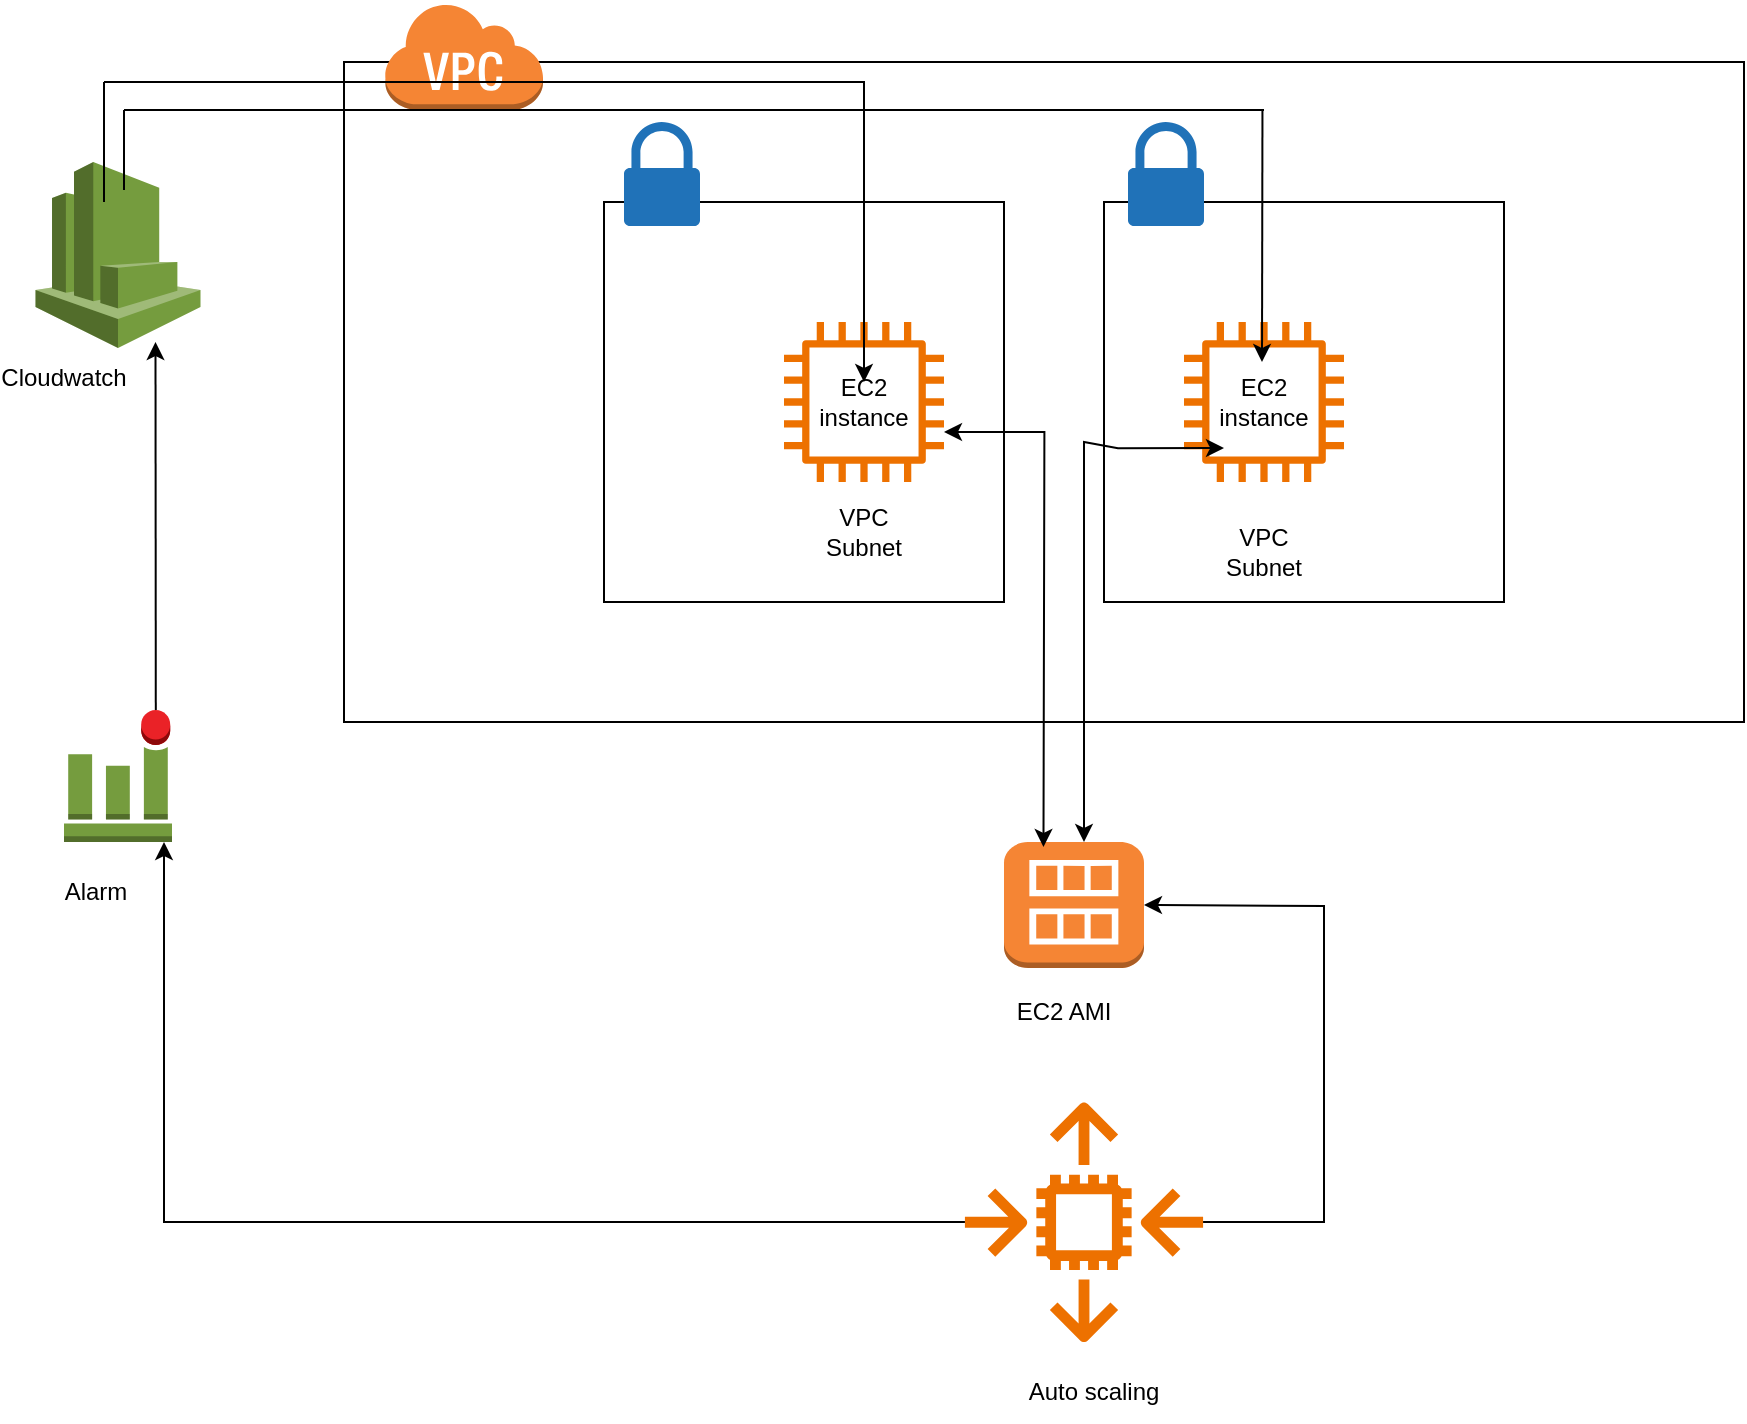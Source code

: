 <mxfile version="22.1.21" type="device">
  <diagram id="Ht1M8jgEwFfnCIfOTk4-" name="Page-1">
    <mxGraphModel dx="1429" dy="1614" grid="1" gridSize="10" guides="1" tooltips="1" connect="1" arrows="1" fold="1" page="1" pageScale="1" pageWidth="1169" pageHeight="827" math="0" shadow="0">
      <root>
        <mxCell id="0" />
        <mxCell id="1" parent="0" />
        <mxCell id="kKr8i2WguYs9vKD3DlLb-8" value="" style="sketch=0;outlineConnect=0;fontColor=#232F3E;gradientColor=none;fillColor=#ED7100;strokeColor=none;dashed=0;verticalLabelPosition=bottom;verticalAlign=top;align=center;html=1;fontSize=12;fontStyle=0;aspect=fixed;pointerEvents=1;shape=mxgraph.aws4.instance2;" vertex="1" parent="1">
          <mxGeometry x="400" y="-480" width="80" height="80" as="geometry" />
        </mxCell>
        <mxCell id="kKr8i2WguYs9vKD3DlLb-9" value="" style="sketch=0;outlineConnect=0;fontColor=#232F3E;gradientColor=none;fillColor=#ED7100;strokeColor=none;dashed=0;verticalLabelPosition=bottom;verticalAlign=top;align=center;html=1;fontSize=12;fontStyle=0;aspect=fixed;pointerEvents=1;shape=mxgraph.aws4.instance2;" vertex="1" parent="1">
          <mxGeometry x="600" y="-480" width="80" height="80" as="geometry" />
        </mxCell>
        <mxCell id="kKr8i2WguYs9vKD3DlLb-11" value="EC2 instance" style="text;strokeColor=none;align=center;fillColor=none;html=1;verticalAlign=middle;whiteSpace=wrap;rounded=0;" vertex="1" parent="1">
          <mxGeometry x="610" y="-455" width="60" height="30" as="geometry" />
        </mxCell>
        <mxCell id="kKr8i2WguYs9vKD3DlLb-13" value="EC2 instance" style="text;strokeColor=none;align=center;fillColor=none;html=1;verticalAlign=middle;whiteSpace=wrap;rounded=0;" vertex="1" parent="1">
          <mxGeometry x="410" y="-455" width="60" height="30" as="geometry" />
        </mxCell>
        <mxCell id="kKr8i2WguYs9vKD3DlLb-14" value="" style="whiteSpace=wrap;html=1;aspect=fixed;gradientColor=none;fillColor=none;" vertex="1" parent="1">
          <mxGeometry x="310" y="-540" width="200" height="200" as="geometry" />
        </mxCell>
        <mxCell id="kKr8i2WguYs9vKD3DlLb-15" value="VPC Subnet" style="text;strokeColor=none;align=center;fillColor=none;html=1;verticalAlign=middle;whiteSpace=wrap;rounded=0;" vertex="1" parent="1">
          <mxGeometry x="410" y="-390" width="60" height="30" as="geometry" />
        </mxCell>
        <mxCell id="kKr8i2WguYs9vKD3DlLb-16" value="" style="whiteSpace=wrap;html=1;aspect=fixed;fillColor=none;" vertex="1" parent="1">
          <mxGeometry x="560" y="-540" width="200" height="200" as="geometry" />
        </mxCell>
        <mxCell id="kKr8i2WguYs9vKD3DlLb-18" value="VPC Subnet" style="text;strokeColor=none;align=center;fillColor=none;html=1;verticalAlign=middle;whiteSpace=wrap;rounded=0;" vertex="1" parent="1">
          <mxGeometry x="610" y="-380" width="60" height="30" as="geometry" />
        </mxCell>
        <mxCell id="kKr8i2WguYs9vKD3DlLb-19" value="" style="sketch=0;pointerEvents=1;shadow=0;dashed=0;html=1;strokeColor=none;labelPosition=center;verticalLabelPosition=bottom;verticalAlign=top;outlineConnect=0;align=center;shape=mxgraph.office.security.lock_protected;fillColor=#2072B8;" vertex="1" parent="1">
          <mxGeometry x="320" y="-580" width="38" height="52" as="geometry" />
        </mxCell>
        <mxCell id="kKr8i2WguYs9vKD3DlLb-20" value="" style="sketch=0;pointerEvents=1;shadow=0;dashed=0;html=1;strokeColor=none;labelPosition=center;verticalLabelPosition=bottom;verticalAlign=top;outlineConnect=0;align=center;shape=mxgraph.office.security.lock_protected;fillColor=#2072B8;" vertex="1" parent="1">
          <mxGeometry x="572" y="-580" width="38" height="52" as="geometry" />
        </mxCell>
        <mxCell id="kKr8i2WguYs9vKD3DlLb-23" value="" style="rounded=0;whiteSpace=wrap;html=1;fillColor=none;" vertex="1" parent="1">
          <mxGeometry x="180" y="-610" width="700" height="330" as="geometry" />
        </mxCell>
        <mxCell id="kKr8i2WguYs9vKD3DlLb-24" value="" style="outlineConnect=0;dashed=0;verticalLabelPosition=bottom;verticalAlign=top;align=center;html=1;shape=mxgraph.aws3.virtual_private_cloud;fillColor=#F58534;gradientColor=none;" vertex="1" parent="1">
          <mxGeometry x="200" y="-640" width="79.5" height="54" as="geometry" />
        </mxCell>
        <mxCell id="kKr8i2WguYs9vKD3DlLb-26" value="" style="outlineConnect=0;dashed=0;verticalLabelPosition=bottom;verticalAlign=top;align=center;html=1;shape=mxgraph.aws3.ami;fillColor=#F58534;gradientColor=none;" vertex="1" parent="1">
          <mxGeometry x="510" y="-220" width="70" height="63" as="geometry" />
        </mxCell>
        <mxCell id="kKr8i2WguYs9vKD3DlLb-27" value="EC2 AMI" style="text;strokeColor=none;align=center;fillColor=none;html=1;verticalAlign=middle;whiteSpace=wrap;rounded=0;" vertex="1" parent="1">
          <mxGeometry x="510" y="-150" width="60" height="30" as="geometry" />
        </mxCell>
        <mxCell id="kKr8i2WguYs9vKD3DlLb-35" value="" style="endArrow=classic;startArrow=classic;html=1;rounded=0;entryX=0.414;entryY=0.5;entryDx=0;entryDy=0;entryPerimeter=0;" edge="1" parent="1">
          <mxGeometry width="50" height="50" relative="1" as="geometry">
            <mxPoint x="529.74" y="-217.5" as="sourcePoint" />
            <mxPoint x="480.0" y="-425" as="targetPoint" />
            <Array as="points">
              <mxPoint x="530.2" y="-425" />
            </Array>
          </mxGeometry>
        </mxCell>
        <mxCell id="kKr8i2WguYs9vKD3DlLb-36" value="" style="endArrow=classic;startArrow=classic;html=1;rounded=0;" edge="1" parent="1">
          <mxGeometry width="50" height="50" relative="1" as="geometry">
            <mxPoint x="620" y="-417" as="sourcePoint" />
            <mxPoint x="550" y="-220" as="targetPoint" />
            <Array as="points">
              <mxPoint x="567" y="-416.85" />
              <mxPoint x="550" y="-420" />
            </Array>
          </mxGeometry>
        </mxCell>
        <mxCell id="kKr8i2WguYs9vKD3DlLb-38" value="" style="sketch=0;outlineConnect=0;fontColor=#232F3E;gradientColor=none;fillColor=#ED7100;strokeColor=none;dashed=0;verticalLabelPosition=bottom;verticalAlign=top;align=center;html=1;fontSize=12;fontStyle=0;aspect=fixed;pointerEvents=1;shape=mxgraph.aws4.auto_scaling2;" vertex="1" parent="1">
          <mxGeometry x="490" y="-90" width="120" height="120" as="geometry" />
        </mxCell>
        <mxCell id="kKr8i2WguYs9vKD3DlLb-42" value="" style="endArrow=classic;html=1;rounded=0;entryX=1;entryY=0.5;entryDx=0;entryDy=0;entryPerimeter=0;" edge="1" parent="1" source="kKr8i2WguYs9vKD3DlLb-38" target="kKr8i2WguYs9vKD3DlLb-26">
          <mxGeometry width="50" height="50" relative="1" as="geometry">
            <mxPoint x="630" y="-80" as="sourcePoint" />
            <mxPoint x="580" y="-300" as="targetPoint" />
            <Array as="points">
              <mxPoint x="670" y="-30" />
              <mxPoint x="670" y="-188" />
            </Array>
          </mxGeometry>
        </mxCell>
        <mxCell id="kKr8i2WguYs9vKD3DlLb-43" value="" style="outlineConnect=0;dashed=0;verticalLabelPosition=bottom;verticalAlign=top;align=center;html=1;shape=mxgraph.aws3.alarm;fillColor=#759C3E;gradientColor=none;" vertex="1" parent="1">
          <mxGeometry x="40" y="-286" width="54" height="66" as="geometry" />
        </mxCell>
        <mxCell id="kKr8i2WguYs9vKD3DlLb-44" value="" style="endArrow=classic;html=1;rounded=0;" edge="1" parent="1" source="kKr8i2WguYs9vKD3DlLb-38">
          <mxGeometry width="50" height="50" relative="1" as="geometry">
            <mxPoint x="530" y="-250" as="sourcePoint" />
            <mxPoint x="90" y="-220" as="targetPoint" />
            <Array as="points">
              <mxPoint x="90" y="-30" />
            </Array>
          </mxGeometry>
        </mxCell>
        <mxCell id="kKr8i2WguYs9vKD3DlLb-45" value="" style="outlineConnect=0;dashed=0;verticalLabelPosition=bottom;verticalAlign=top;align=center;html=1;shape=mxgraph.aws3.cloudwatch;fillColor=#759C3E;gradientColor=none;" vertex="1" parent="1">
          <mxGeometry x="25.75" y="-560" width="82.5" height="93" as="geometry" />
        </mxCell>
        <mxCell id="kKr8i2WguYs9vKD3DlLb-46" value="Alarm" style="text;strokeColor=none;align=center;fillColor=none;html=1;verticalAlign=middle;whiteSpace=wrap;rounded=0;" vertex="1" parent="1">
          <mxGeometry x="25.75" y="-210" width="60" height="30" as="geometry" />
        </mxCell>
        <mxCell id="kKr8i2WguYs9vKD3DlLb-51" value="" style="endArrow=classic;html=1;rounded=0;" edge="1" parent="1">
          <mxGeometry width="50" height="50" relative="1" as="geometry">
            <mxPoint x="60" y="-600" as="sourcePoint" />
            <mxPoint x="440" y="-450" as="targetPoint" />
            <Array as="points">
              <mxPoint x="440" y="-600" />
            </Array>
          </mxGeometry>
        </mxCell>
        <mxCell id="kKr8i2WguYs9vKD3DlLb-72" value="" style="endArrow=classic;html=1;rounded=0;" edge="1" parent="1">
          <mxGeometry width="50" height="50" relative="1" as="geometry">
            <mxPoint x="639.23" y="-586" as="sourcePoint" />
            <mxPoint x="639" y="-460" as="targetPoint" />
          </mxGeometry>
        </mxCell>
        <mxCell id="kKr8i2WguYs9vKD3DlLb-73" value="" style="endArrow=none;html=1;rounded=0;" edge="1" parent="1">
          <mxGeometry width="50" height="50" relative="1" as="geometry">
            <mxPoint x="140" y="-586" as="sourcePoint" />
            <mxPoint x="640" y="-586" as="targetPoint" />
          </mxGeometry>
        </mxCell>
        <mxCell id="kKr8i2WguYs9vKD3DlLb-75" value="" style="endArrow=none;html=1;rounded=0;" edge="1" parent="1">
          <mxGeometry width="50" height="50" relative="1" as="geometry">
            <mxPoint x="70" y="-586" as="sourcePoint" />
            <mxPoint x="150" y="-586" as="targetPoint" />
          </mxGeometry>
        </mxCell>
        <mxCell id="kKr8i2WguYs9vKD3DlLb-77" value="Cloudwatch" style="text;strokeColor=none;align=center;fillColor=none;html=1;verticalAlign=middle;whiteSpace=wrap;rounded=0;" vertex="1" parent="1">
          <mxGeometry x="10" y="-467" width="60" height="30" as="geometry" />
        </mxCell>
        <mxCell id="kKr8i2WguYs9vKD3DlLb-78" value="Auto scaling" style="text;strokeColor=none;align=center;fillColor=none;html=1;verticalAlign=middle;whiteSpace=wrap;rounded=0;" vertex="1" parent="1">
          <mxGeometry x="520" y="40" width="70" height="30" as="geometry" />
        </mxCell>
        <mxCell id="kKr8i2WguYs9vKD3DlLb-84" value="" style="endArrow=classic;html=1;rounded=0;exitX=0.85;exitY=0;exitDx=0;exitDy=0;exitPerimeter=0;" edge="1" parent="1" source="kKr8i2WguYs9vKD3DlLb-43">
          <mxGeometry width="50" height="50" relative="1" as="geometry">
            <mxPoint x="85.75" y="-340" as="sourcePoint" />
            <mxPoint x="85.75" y="-470" as="targetPoint" />
          </mxGeometry>
        </mxCell>
        <mxCell id="kKr8i2WguYs9vKD3DlLb-88" value="" style="endArrow=none;html=1;rounded=0;" edge="1" parent="1">
          <mxGeometry width="50" height="50" relative="1" as="geometry">
            <mxPoint x="70" y="-546" as="sourcePoint" />
            <mxPoint x="70" y="-586" as="targetPoint" />
          </mxGeometry>
        </mxCell>
        <mxCell id="kKr8i2WguYs9vKD3DlLb-89" value="" style="endArrow=none;html=1;rounded=0;" edge="1" parent="1">
          <mxGeometry width="50" height="50" relative="1" as="geometry">
            <mxPoint x="60" y="-540" as="sourcePoint" />
            <mxPoint x="60" y="-600" as="targetPoint" />
          </mxGeometry>
        </mxCell>
      </root>
    </mxGraphModel>
  </diagram>
</mxfile>
